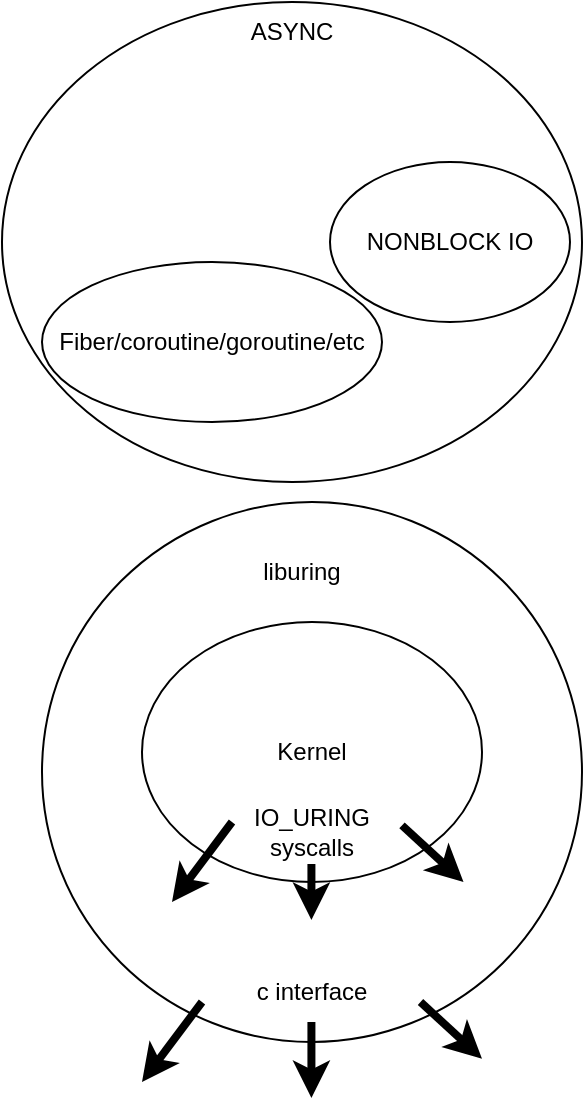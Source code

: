 <mxfile version="26.1.1">
  <diagram name="Страница — 1" id="5MnBxVW6T4bRZf9gdQo-">
    <mxGraphModel dx="782" dy="431" grid="1" gridSize="10" guides="1" tooltips="1" connect="1" arrows="1" fold="1" page="1" pageScale="1" pageWidth="827" pageHeight="1169" math="0" shadow="0">
      <root>
        <mxCell id="0" />
        <mxCell id="1" parent="0" />
        <mxCell id="4wjqR3OL42NYLJil27Jn-7" value="" style="ellipse;whiteSpace=wrap;html=1;aspect=fixed;" vertex="1" parent="1">
          <mxGeometry x="270" y="390" width="270" height="270" as="geometry" />
        </mxCell>
        <mxCell id="4wjqR3OL42NYLJil27Jn-1" value="" style="ellipse;whiteSpace=wrap;html=1;" vertex="1" parent="1">
          <mxGeometry x="250" y="140" width="290" height="240" as="geometry" />
        </mxCell>
        <mxCell id="4wjqR3OL42NYLJil27Jn-2" value="Fiber/coroutine/goroutine/etc" style="ellipse;whiteSpace=wrap;html=1;" vertex="1" parent="1">
          <mxGeometry x="270" y="270" width="170" height="80" as="geometry" />
        </mxCell>
        <mxCell id="4wjqR3OL42NYLJil27Jn-3" value="NONBLOCK IO" style="ellipse;whiteSpace=wrap;html=1;" vertex="1" parent="1">
          <mxGeometry x="414" y="220" width="120" height="80" as="geometry" />
        </mxCell>
        <mxCell id="4wjqR3OL42NYLJil27Jn-4" value="ASYNC" style="text;html=1;align=center;verticalAlign=middle;whiteSpace=wrap;rounded=0;" vertex="1" parent="1">
          <mxGeometry x="365" y="140" width="60" height="30" as="geometry" />
        </mxCell>
        <mxCell id="4wjqR3OL42NYLJil27Jn-5" value="Kernel" style="ellipse;whiteSpace=wrap;html=1;" vertex="1" parent="1">
          <mxGeometry x="320" y="450" width="170" height="130" as="geometry" />
        </mxCell>
        <mxCell id="4wjqR3OL42NYLJil27Jn-6" value="IO_URING syscalls" style="text;html=1;align=center;verticalAlign=middle;whiteSpace=wrap;rounded=0;" vertex="1" parent="1">
          <mxGeometry x="360" y="540" width="90" height="30" as="geometry" />
        </mxCell>
        <mxCell id="4wjqR3OL42NYLJil27Jn-8" value="liburing" style="text;html=1;align=center;verticalAlign=middle;whiteSpace=wrap;rounded=0;" vertex="1" parent="1">
          <mxGeometry x="370" y="410" width="60" height="30" as="geometry" />
        </mxCell>
        <mxCell id="4wjqR3OL42NYLJil27Jn-9" value="" style="endArrow=classic;html=1;rounded=0;strokeWidth=4;" edge="1" parent="1">
          <mxGeometry width="50" height="50" relative="1" as="geometry">
            <mxPoint x="450" y="551.68" as="sourcePoint" />
            <mxPoint x="480.75" y="580.0" as="targetPoint" />
          </mxGeometry>
        </mxCell>
        <mxCell id="4wjqR3OL42NYLJil27Jn-10" value="" style="endArrow=classic;html=1;rounded=0;strokeWidth=4;" edge="1" parent="1">
          <mxGeometry width="50" height="50" relative="1" as="geometry">
            <mxPoint x="404.71" y="571" as="sourcePoint" />
            <mxPoint x="404.71" y="599" as="targetPoint" />
          </mxGeometry>
        </mxCell>
        <mxCell id="4wjqR3OL42NYLJil27Jn-11" value="" style="endArrow=classic;html=1;rounded=0;strokeWidth=4;" edge="1" parent="1">
          <mxGeometry width="50" height="50" relative="1" as="geometry">
            <mxPoint x="365" y="550" as="sourcePoint" />
            <mxPoint x="335" y="590" as="targetPoint" />
          </mxGeometry>
        </mxCell>
        <mxCell id="4wjqR3OL42NYLJil27Jn-13" value="" style="endArrow=classic;html=1;rounded=0;strokeWidth=4;" edge="1" parent="1">
          <mxGeometry width="50" height="50" relative="1" as="geometry">
            <mxPoint x="404.71" y="650" as="sourcePoint" />
            <mxPoint x="404.71" y="688" as="targetPoint" />
          </mxGeometry>
        </mxCell>
        <mxCell id="4wjqR3OL42NYLJil27Jn-14" value="" style="endArrow=classic;html=1;rounded=0;strokeWidth=4;" edge="1" parent="1">
          <mxGeometry width="50" height="50" relative="1" as="geometry">
            <mxPoint x="459.25" y="640" as="sourcePoint" />
            <mxPoint x="490" y="668.32" as="targetPoint" />
          </mxGeometry>
        </mxCell>
        <mxCell id="4wjqR3OL42NYLJil27Jn-15" value="" style="endArrow=classic;html=1;rounded=0;strokeWidth=4;" edge="1" parent="1">
          <mxGeometry width="50" height="50" relative="1" as="geometry">
            <mxPoint x="350" y="640" as="sourcePoint" />
            <mxPoint x="320" y="680" as="targetPoint" />
          </mxGeometry>
        </mxCell>
        <mxCell id="4wjqR3OL42NYLJil27Jn-16" value="c interface" style="text;html=1;align=center;verticalAlign=middle;whiteSpace=wrap;rounded=0;" vertex="1" parent="1">
          <mxGeometry x="375" y="620" width="60" height="30" as="geometry" />
        </mxCell>
      </root>
    </mxGraphModel>
  </diagram>
</mxfile>
